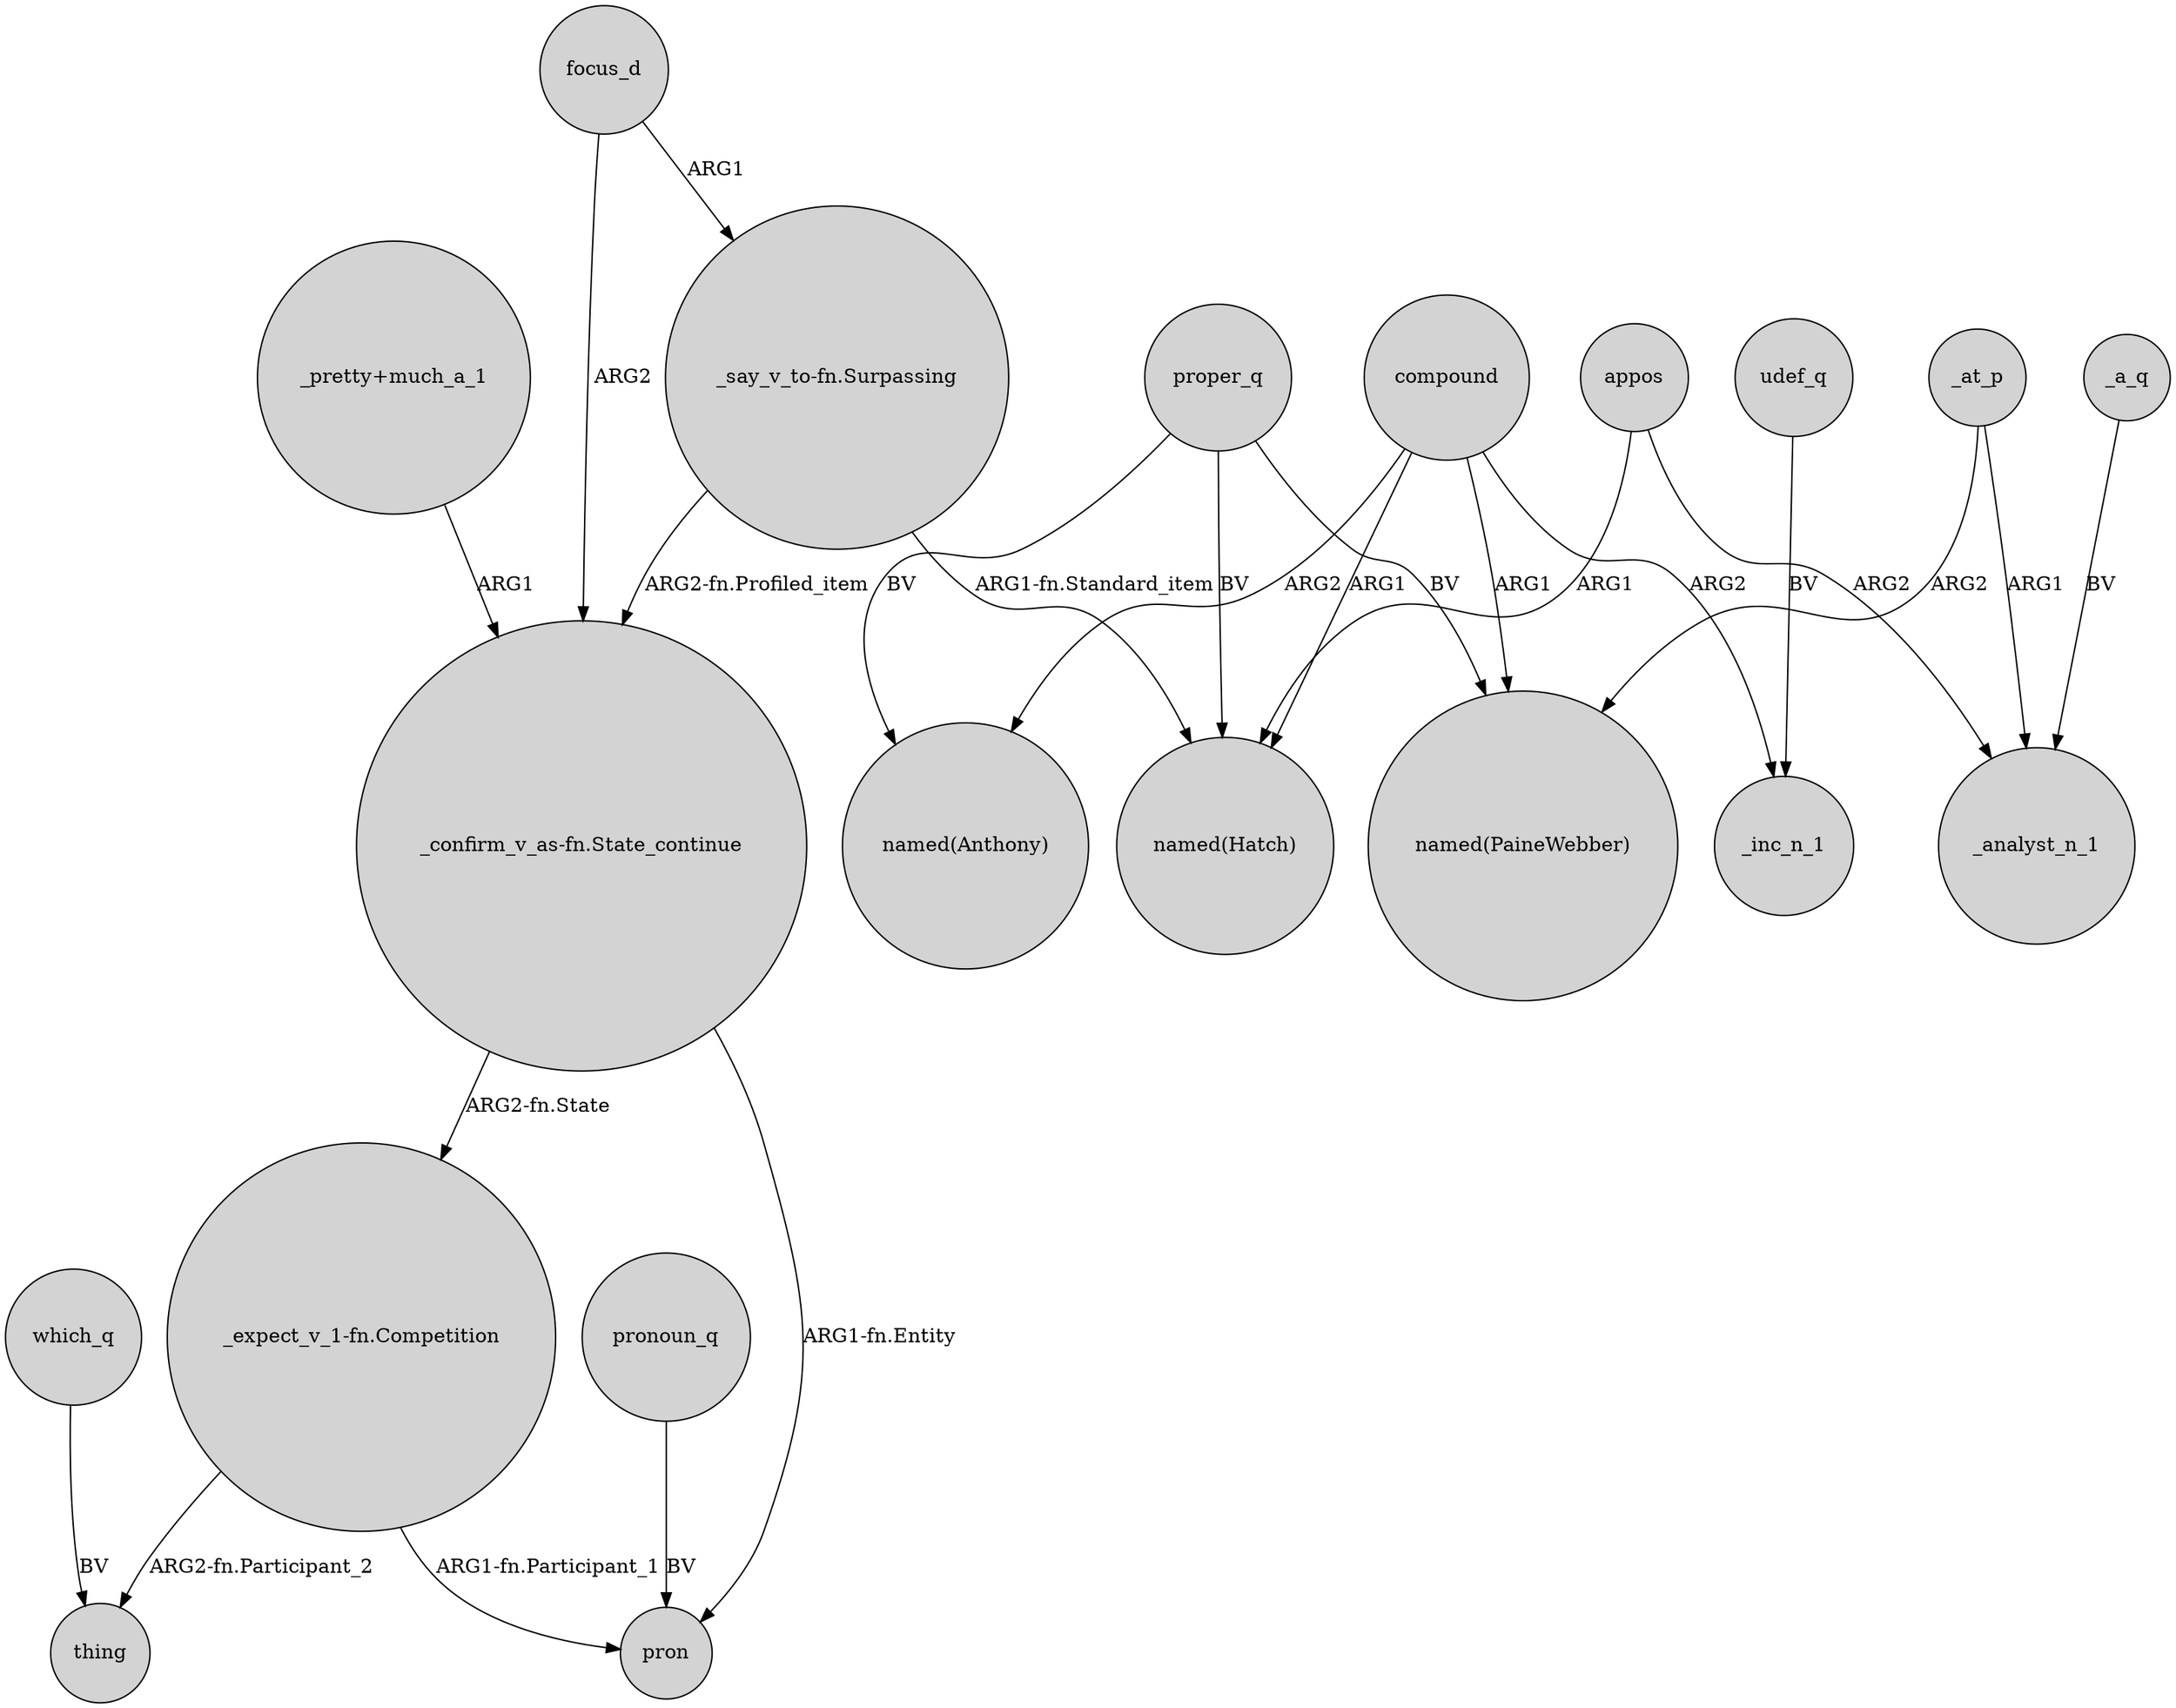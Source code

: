 digraph {
	node [shape=circle style=filled]
	"_pretty+much_a_1" -> "_confirm_v_as-fn.State_continue" [label=ARG1]
	proper_q -> "named(Hatch)" [label=BV]
	proper_q -> "named(Anthony)" [label=BV]
	which_q -> thing [label=BV]
	"_say_v_to-fn.Surpassing" -> "_confirm_v_as-fn.State_continue" [label="ARG2-fn.Profiled_item"]
	"_confirm_v_as-fn.State_continue" -> "_expect_v_1-fn.Competition" [label="ARG2-fn.State"]
	proper_q -> "named(PaineWebber)" [label=BV]
	_a_q -> _analyst_n_1 [label=BV]
	pronoun_q -> pron [label=BV]
	udef_q -> _inc_n_1 [label=BV]
	"_expect_v_1-fn.Competition" -> pron [label="ARG1-fn.Participant_1"]
	_at_p -> _analyst_n_1 [label=ARG1]
	_at_p -> "named(PaineWebber)" [label=ARG2]
	compound -> "named(Anthony)" [label=ARG2]
	compound -> _inc_n_1 [label=ARG2]
	appos -> _analyst_n_1 [label=ARG2]
	"_say_v_to-fn.Surpassing" -> "named(Hatch)" [label="ARG1-fn.Standard_item"]
	"_expect_v_1-fn.Competition" -> thing [label="ARG2-fn.Participant_2"]
	appos -> "named(Hatch)" [label=ARG1]
	compound -> "named(Hatch)" [label=ARG1]
	"_confirm_v_as-fn.State_continue" -> pron [label="ARG1-fn.Entity"]
	focus_d -> "_say_v_to-fn.Surpassing" [label=ARG1]
	compound -> "named(PaineWebber)" [label=ARG1]
	focus_d -> "_confirm_v_as-fn.State_continue" [label=ARG2]
}
